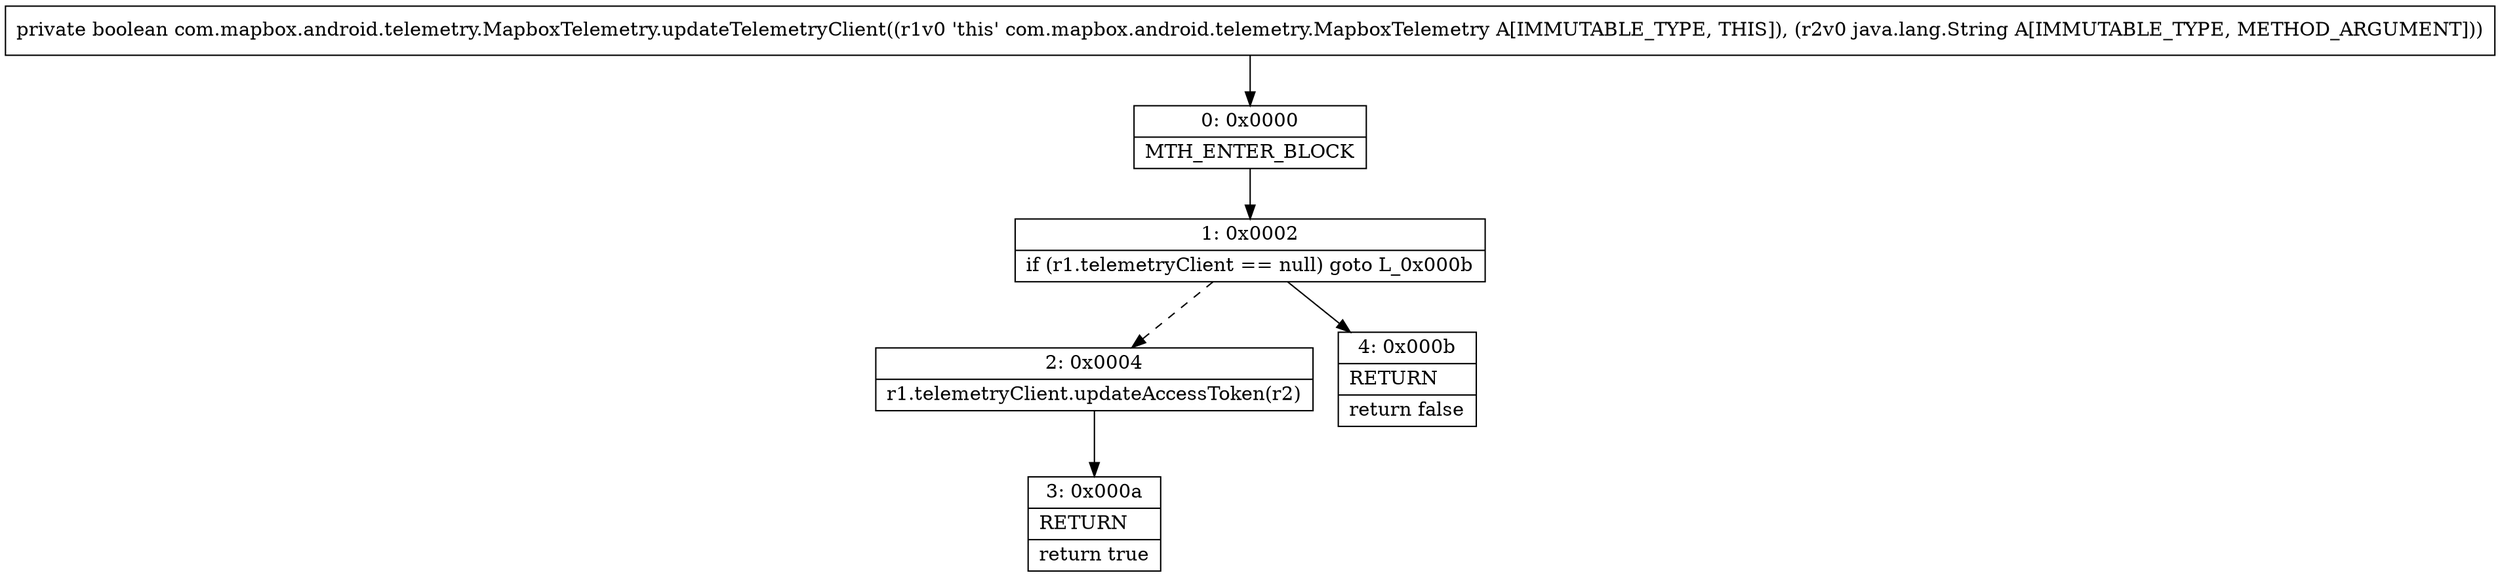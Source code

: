digraph "CFG forcom.mapbox.android.telemetry.MapboxTelemetry.updateTelemetryClient(Ljava\/lang\/String;)Z" {
Node_0 [shape=record,label="{0\:\ 0x0000|MTH_ENTER_BLOCK\l}"];
Node_1 [shape=record,label="{1\:\ 0x0002|if (r1.telemetryClient == null) goto L_0x000b\l}"];
Node_2 [shape=record,label="{2\:\ 0x0004|r1.telemetryClient.updateAccessToken(r2)\l}"];
Node_3 [shape=record,label="{3\:\ 0x000a|RETURN\l|return true\l}"];
Node_4 [shape=record,label="{4\:\ 0x000b|RETURN\l|return false\l}"];
MethodNode[shape=record,label="{private boolean com.mapbox.android.telemetry.MapboxTelemetry.updateTelemetryClient((r1v0 'this' com.mapbox.android.telemetry.MapboxTelemetry A[IMMUTABLE_TYPE, THIS]), (r2v0 java.lang.String A[IMMUTABLE_TYPE, METHOD_ARGUMENT])) }"];
MethodNode -> Node_0;
Node_0 -> Node_1;
Node_1 -> Node_2[style=dashed];
Node_1 -> Node_4;
Node_2 -> Node_3;
}

